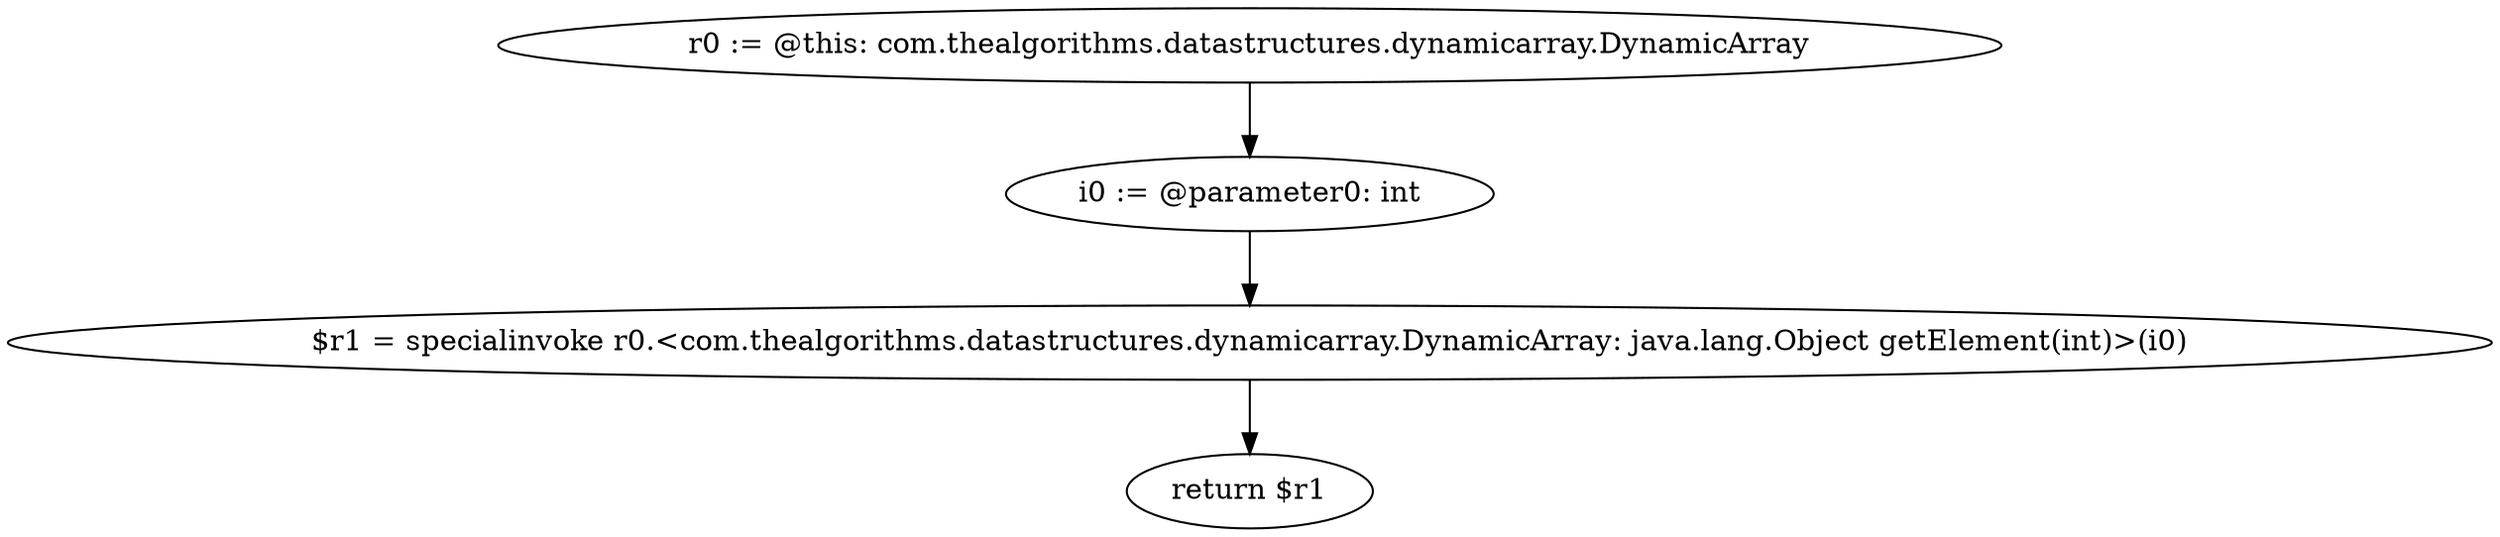 digraph "unitGraph" {
    "r0 := @this: com.thealgorithms.datastructures.dynamicarray.DynamicArray"
    "i0 := @parameter0: int"
    "$r1 = specialinvoke r0.<com.thealgorithms.datastructures.dynamicarray.DynamicArray: java.lang.Object getElement(int)>(i0)"
    "return $r1"
    "r0 := @this: com.thealgorithms.datastructures.dynamicarray.DynamicArray"->"i0 := @parameter0: int";
    "i0 := @parameter0: int"->"$r1 = specialinvoke r0.<com.thealgorithms.datastructures.dynamicarray.DynamicArray: java.lang.Object getElement(int)>(i0)";
    "$r1 = specialinvoke r0.<com.thealgorithms.datastructures.dynamicarray.DynamicArray: java.lang.Object getElement(int)>(i0)"->"return $r1";
}
